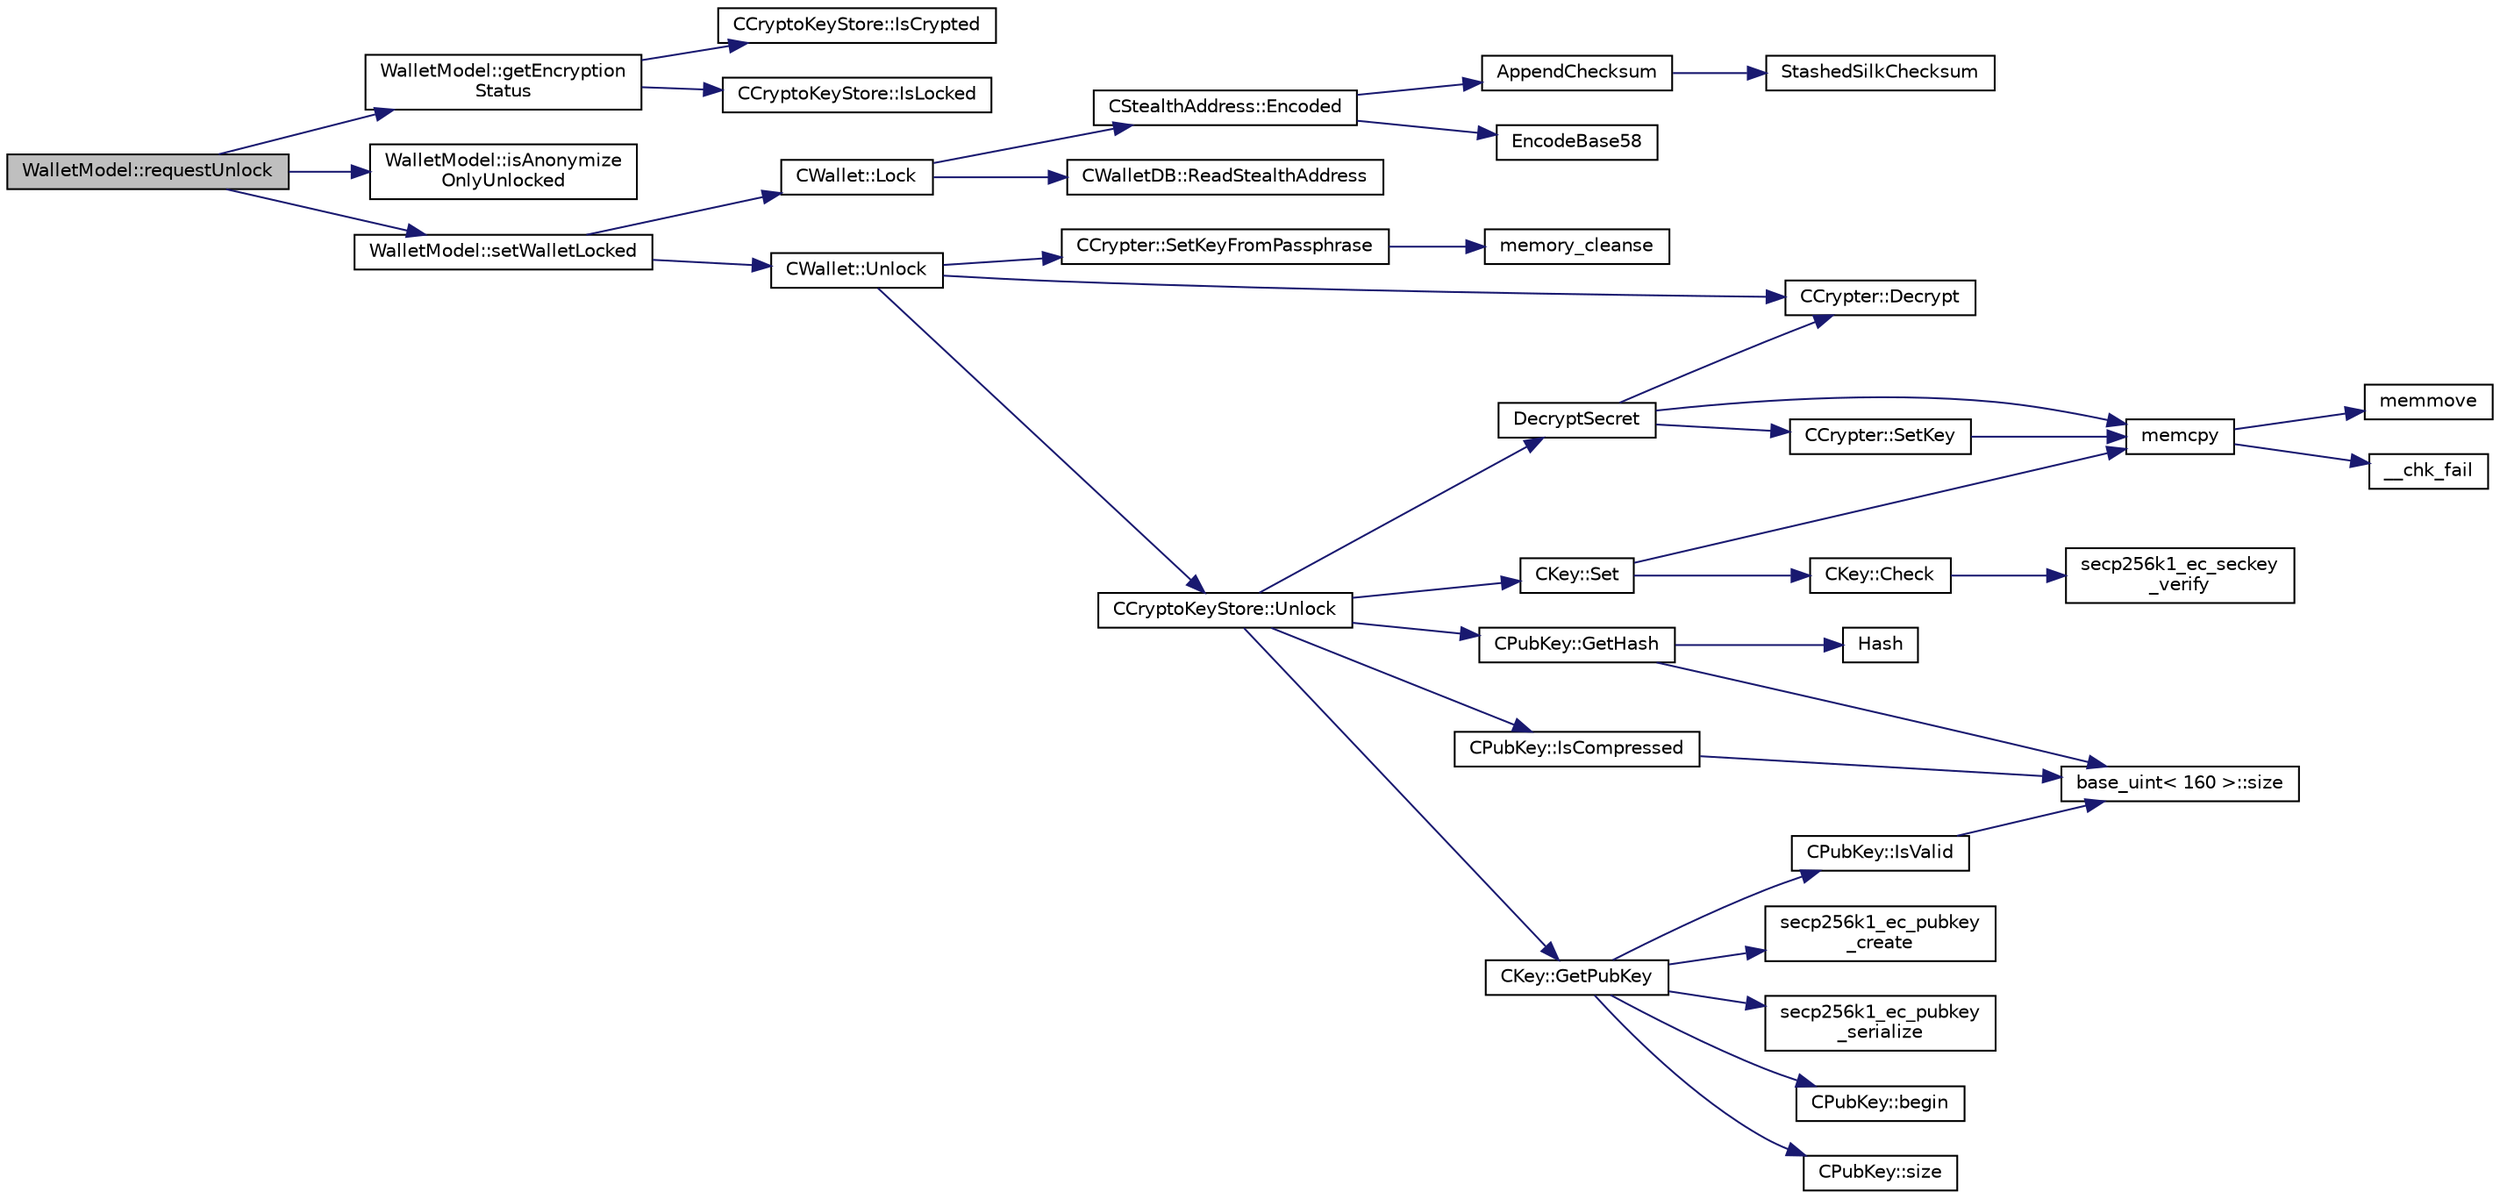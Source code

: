 digraph "WalletModel::requestUnlock"
{
  edge [fontname="Helvetica",fontsize="10",labelfontname="Helvetica",labelfontsize="10"];
  node [fontname="Helvetica",fontsize="10",shape=record];
  rankdir="LR";
  Node771 [label="WalletModel::requestUnlock",height=0.2,width=0.4,color="black", fillcolor="grey75", style="filled", fontcolor="black"];
  Node771 -> Node772 [color="midnightblue",fontsize="10",style="solid",fontname="Helvetica"];
  Node772 [label="WalletModel::getEncryption\lStatus",height=0.2,width=0.4,color="black", fillcolor="white", style="filled",URL="$d4/d27/class_wallet_model.html#aa89632d2019414f2ab85674cd4d01398"];
  Node772 -> Node773 [color="midnightblue",fontsize="10",style="solid",fontname="Helvetica"];
  Node773 [label="CCryptoKeyStore::IsCrypted",height=0.2,width=0.4,color="black", fillcolor="white", style="filled",URL="$db/dad/class_c_crypto_key_store.html#acc8fed44366c98fb481333ca6e867088"];
  Node772 -> Node774 [color="midnightblue",fontsize="10",style="solid",fontname="Helvetica"];
  Node774 [label="CCryptoKeyStore::IsLocked",height=0.2,width=0.4,color="black", fillcolor="white", style="filled",URL="$db/dad/class_c_crypto_key_store.html#a52919fa284a3aa10f1b4bd6018b6dbee"];
  Node771 -> Node775 [color="midnightblue",fontsize="10",style="solid",fontname="Helvetica"];
  Node775 [label="WalletModel::isAnonymize\lOnlyUnlocked",height=0.2,width=0.4,color="black", fillcolor="white", style="filled",URL="$d4/d27/class_wallet_model.html#ad170da7fccb70726a4527d67c8f26340"];
  Node771 -> Node776 [color="midnightblue",fontsize="10",style="solid",fontname="Helvetica"];
  Node776 [label="WalletModel::setWalletLocked",height=0.2,width=0.4,color="black", fillcolor="white", style="filled",URL="$d4/d27/class_wallet_model.html#a5a8b65bfaecb0813d64c733f4f34f090"];
  Node776 -> Node777 [color="midnightblue",fontsize="10",style="solid",fontname="Helvetica"];
  Node777 [label="CWallet::Lock",height=0.2,width=0.4,color="black", fillcolor="white", style="filled",URL="$d2/de5/class_c_wallet.html#a0404b6bc1cb804aadc69b9902b52282a"];
  Node777 -> Node778 [color="midnightblue",fontsize="10",style="solid",fontname="Helvetica"];
  Node778 [label="CStealthAddress::Encoded",height=0.2,width=0.4,color="black", fillcolor="white", style="filled",URL="$d6/d37/class_c_stealth_address.html#a1318c3f56f64354f4c909380ba692c91"];
  Node778 -> Node779 [color="midnightblue",fontsize="10",style="solid",fontname="Helvetica"];
  Node779 [label="AppendChecksum",height=0.2,width=0.4,color="black", fillcolor="white", style="filled",URL="$db/d2d/stealth_8cpp.html#aa4f182dc0efd181cef81ca75ae960533"];
  Node779 -> Node780 [color="midnightblue",fontsize="10",style="solid",fontname="Helvetica"];
  Node780 [label="StashedSilkChecksum",height=0.2,width=0.4,color="black", fillcolor="white", style="filled",URL="$db/d2d/stealth_8cpp.html#abb79a3b98a10b85daf3f3ff35c1cbfa8"];
  Node778 -> Node781 [color="midnightblue",fontsize="10",style="solid",fontname="Helvetica"];
  Node781 [label="EncodeBase58",height=0.2,width=0.4,color="black", fillcolor="white", style="filled",URL="$db/d9c/base58_8cpp.html#a8d6f0e9d5df175b4966dcede31dc90ad",tooltip="Encode a byte sequence as a base58-encoded string. "];
  Node777 -> Node782 [color="midnightblue",fontsize="10",style="solid",fontname="Helvetica"];
  Node782 [label="CWalletDB::ReadStealthAddress",height=0.2,width=0.4,color="black", fillcolor="white", style="filled",URL="$d4/d90/class_c_wallet_d_b.html#aebcc02069f91916c652d4e3e13be0f0b"];
  Node776 -> Node783 [color="midnightblue",fontsize="10",style="solid",fontname="Helvetica"];
  Node783 [label="CWallet::Unlock",height=0.2,width=0.4,color="black", fillcolor="white", style="filled",URL="$d2/de5/class_c_wallet.html#a654ae5a3a7c4c7c7bfd271f108781b40"];
  Node783 -> Node784 [color="midnightblue",fontsize="10",style="solid",fontname="Helvetica"];
  Node784 [label="CCrypter::SetKeyFromPassphrase",height=0.2,width=0.4,color="black", fillcolor="white", style="filled",URL="$d7/d89/class_c_crypter.html#a5368279e4a1549d3c1d15d8aa2179708"];
  Node784 -> Node785 [color="midnightblue",fontsize="10",style="solid",fontname="Helvetica"];
  Node785 [label="memory_cleanse",height=0.2,width=0.4,color="black", fillcolor="white", style="filled",URL="$da/d37/cleanse_8cpp.html#a5a4afb85dd16ecc1f6019c782db78663"];
  Node783 -> Node786 [color="midnightblue",fontsize="10",style="solid",fontname="Helvetica"];
  Node786 [label="CCrypter::Decrypt",height=0.2,width=0.4,color="black", fillcolor="white", style="filled",URL="$d7/d89/class_c_crypter.html#a4dbabed4975d4435d22c76deac43df7f"];
  Node783 -> Node787 [color="midnightblue",fontsize="10",style="solid",fontname="Helvetica"];
  Node787 [label="CCryptoKeyStore::Unlock",height=0.2,width=0.4,color="black", fillcolor="white", style="filled",URL="$db/dad/class_c_crypto_key_store.html#a81bd70e18aa75f566526620a74f9cd88"];
  Node787 -> Node788 [color="midnightblue",fontsize="10",style="solid",fontname="Helvetica"];
  Node788 [label="DecryptSecret",height=0.2,width=0.4,color="black", fillcolor="white", style="filled",URL="$d3/d05/crypter_8cpp.html#aded00aa7498a7485a00e77a20856b3e4"];
  Node788 -> Node789 [color="midnightblue",fontsize="10",style="solid",fontname="Helvetica"];
  Node789 [label="memcpy",height=0.2,width=0.4,color="black", fillcolor="white", style="filled",URL="$d5/d9f/glibc__compat_8cpp.html#a0f46826ab0466591e136db24394923cf"];
  Node789 -> Node790 [color="midnightblue",fontsize="10",style="solid",fontname="Helvetica"];
  Node790 [label="memmove",height=0.2,width=0.4,color="black", fillcolor="white", style="filled",URL="$d5/d9f/glibc__compat_8cpp.html#a9778d49e9029dd75bc53ecbbf9f5e9a1"];
  Node789 -> Node791 [color="midnightblue",fontsize="10",style="solid",fontname="Helvetica"];
  Node791 [label="__chk_fail",height=0.2,width=0.4,color="black", fillcolor="white", style="filled",URL="$d5/d9f/glibc__compat_8cpp.html#a424ac71631da5ada2976630ff67051d1"];
  Node788 -> Node792 [color="midnightblue",fontsize="10",style="solid",fontname="Helvetica"];
  Node792 [label="CCrypter::SetKey",height=0.2,width=0.4,color="black", fillcolor="white", style="filled",URL="$d7/d89/class_c_crypter.html#a0d948dd4796e2420e1dd9c1ddbf7974e"];
  Node792 -> Node789 [color="midnightblue",fontsize="10",style="solid",fontname="Helvetica"];
  Node788 -> Node786 [color="midnightblue",fontsize="10",style="solid",fontname="Helvetica"];
  Node787 -> Node793 [color="midnightblue",fontsize="10",style="solid",fontname="Helvetica"];
  Node793 [label="CPubKey::GetHash",height=0.2,width=0.4,color="black", fillcolor="white", style="filled",URL="$da/d4e/class_c_pub_key.html#ab1aaa3f6085a3e9bc034d3e1269d870d"];
  Node793 -> Node794 [color="midnightblue",fontsize="10",style="solid",fontname="Helvetica"];
  Node794 [label="Hash",height=0.2,width=0.4,color="black", fillcolor="white", style="filled",URL="$db/dfb/hash_8h.html#ab3f6c437460137530d86e09c2c102e99"];
  Node793 -> Node795 [color="midnightblue",fontsize="10",style="solid",fontname="Helvetica"];
  Node795 [label="base_uint\< 160 \>::size",height=0.2,width=0.4,color="black", fillcolor="white", style="filled",URL="$da/df7/classbase__uint.html#a1f49b034e686269601ea89b0319b8004"];
  Node787 -> Node796 [color="midnightblue",fontsize="10",style="solid",fontname="Helvetica"];
  Node796 [label="CKey::Set",height=0.2,width=0.4,color="black", fillcolor="white", style="filled",URL="$d2/d63/class_c_key.html#aaa13d5f08456bba094210c5eeabf64c8"];
  Node796 -> Node797 [color="midnightblue",fontsize="10",style="solid",fontname="Helvetica"];
  Node797 [label="CKey::Check",height=0.2,width=0.4,color="black", fillcolor="white", style="filled",URL="$d2/d63/class_c_key.html#acec869bc75fa8f4d619ab025d367a97c"];
  Node797 -> Node798 [color="midnightblue",fontsize="10",style="solid",fontname="Helvetica"];
  Node798 [label="secp256k1_ec_seckey\l_verify",height=0.2,width=0.4,color="black", fillcolor="white", style="filled",URL="$d7/dd3/secp256k1_8h.html#a366f922fc0c787351e82ff8e3a95f652",tooltip="Verify an ECDSA secret key. "];
  Node796 -> Node789 [color="midnightblue",fontsize="10",style="solid",fontname="Helvetica"];
  Node787 -> Node799 [color="midnightblue",fontsize="10",style="solid",fontname="Helvetica"];
  Node799 [label="CPubKey::IsCompressed",height=0.2,width=0.4,color="black", fillcolor="white", style="filled",URL="$da/d4e/class_c_pub_key.html#a25f8b70340ad20ddab0f80ec4cee9396"];
  Node799 -> Node795 [color="midnightblue",fontsize="10",style="solid",fontname="Helvetica"];
  Node787 -> Node800 [color="midnightblue",fontsize="10",style="solid",fontname="Helvetica"];
  Node800 [label="CKey::GetPubKey",height=0.2,width=0.4,color="black", fillcolor="white", style="filled",URL="$d2/d63/class_c_key.html#aa1085c59603a62db6ec776300f250337"];
  Node800 -> Node801 [color="midnightblue",fontsize="10",style="solid",fontname="Helvetica"];
  Node801 [label="secp256k1_ec_pubkey\l_create",height=0.2,width=0.4,color="black", fillcolor="white", style="filled",URL="$d7/dd3/secp256k1_8h.html#a7438071aa8a6dc4697abe4f4659f2161",tooltip="Compute the public key for a secret key. "];
  Node800 -> Node802 [color="midnightblue",fontsize="10",style="solid",fontname="Helvetica"];
  Node802 [label="secp256k1_ec_pubkey\l_serialize",height=0.2,width=0.4,color="black", fillcolor="white", style="filled",URL="$d7/dd3/secp256k1_8h.html#a34977bf00322e510e881160c421836d7",tooltip="Serialize a pubkey object into a serialized byte sequence. "];
  Node800 -> Node803 [color="midnightblue",fontsize="10",style="solid",fontname="Helvetica"];
  Node803 [label="CPubKey::begin",height=0.2,width=0.4,color="black", fillcolor="white", style="filled",URL="$da/d4e/class_c_pub_key.html#a859ab9909d68092d6d4fc739237ab358"];
  Node800 -> Node804 [color="midnightblue",fontsize="10",style="solid",fontname="Helvetica"];
  Node804 [label="CPubKey::size",height=0.2,width=0.4,color="black", fillcolor="white", style="filled",URL="$da/d4e/class_c_pub_key.html#a6bb28fcf0a5f799c69f5b7269363b309"];
  Node800 -> Node805 [color="midnightblue",fontsize="10",style="solid",fontname="Helvetica"];
  Node805 [label="CPubKey::IsValid",height=0.2,width=0.4,color="black", fillcolor="white", style="filled",URL="$da/d4e/class_c_pub_key.html#a4fa94293cf8577fd039b9a133f6c7f30"];
  Node805 -> Node795 [color="midnightblue",fontsize="10",style="solid",fontname="Helvetica"];
}
